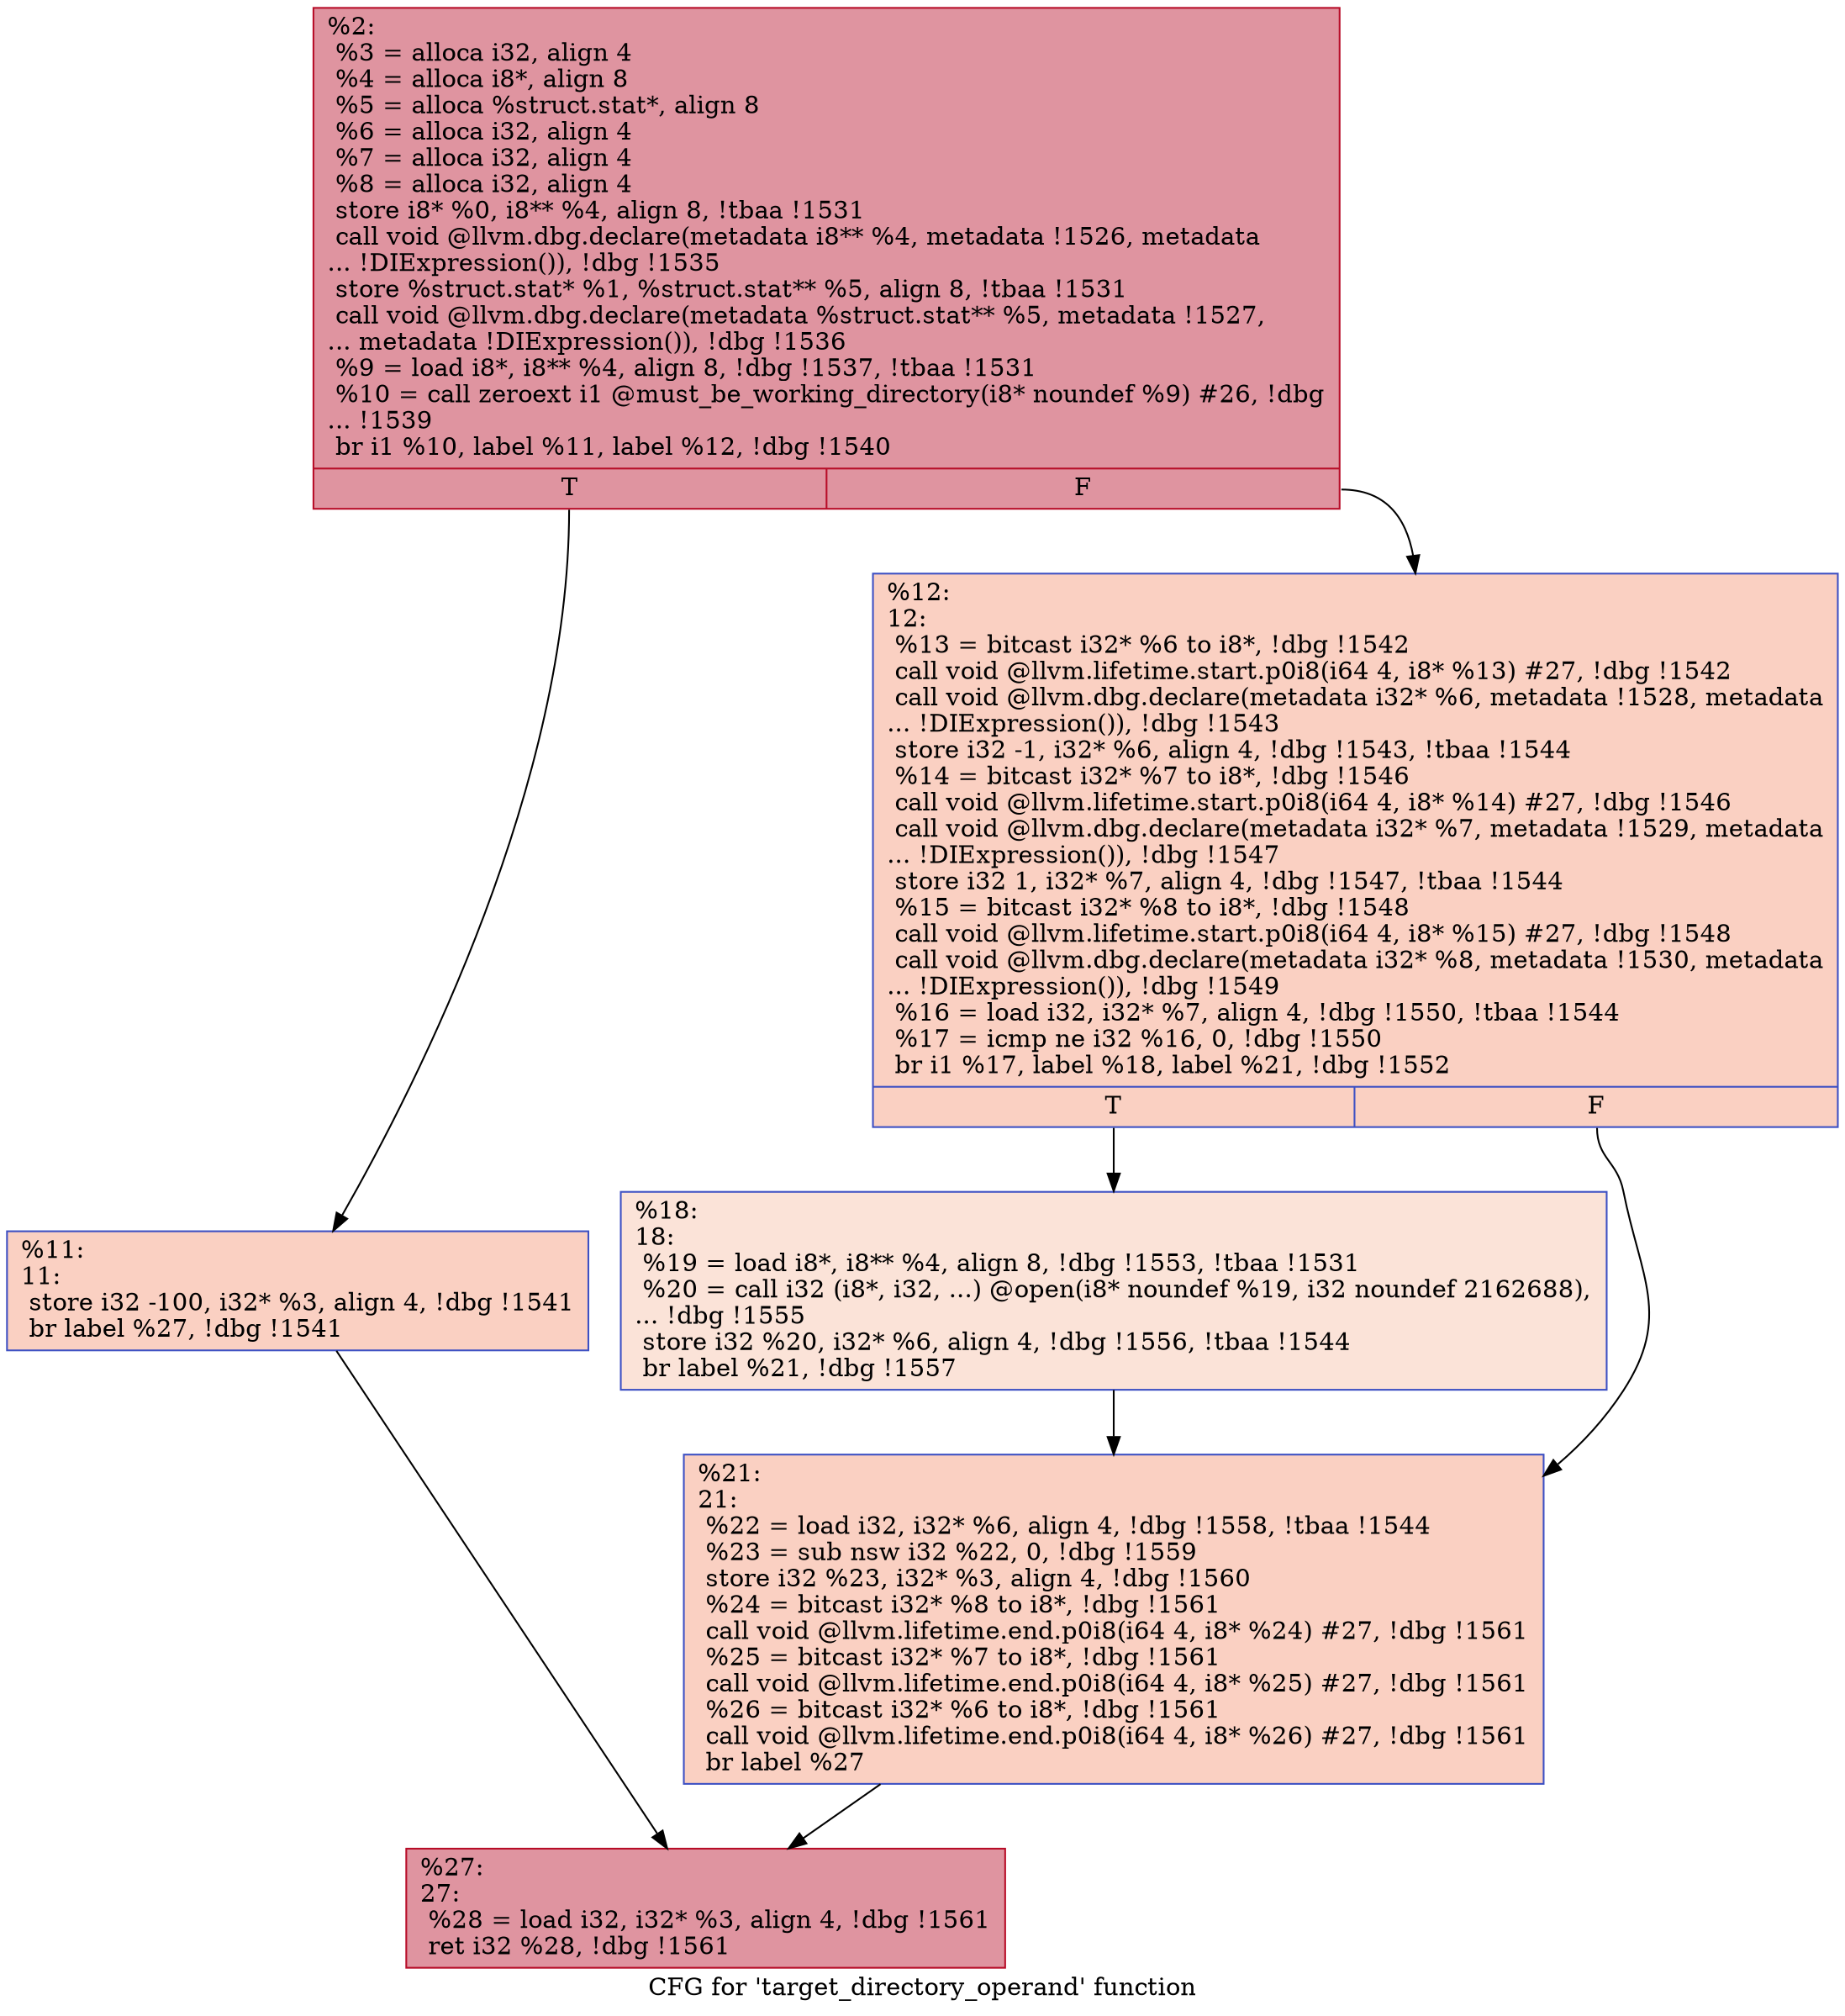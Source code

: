 digraph "CFG for 'target_directory_operand' function" {
	label="CFG for 'target_directory_operand' function";

	Node0x1639ab0 [shape=record,color="#b70d28ff", style=filled, fillcolor="#b70d2870",label="{%2:\l  %3 = alloca i32, align 4\l  %4 = alloca i8*, align 8\l  %5 = alloca %struct.stat*, align 8\l  %6 = alloca i32, align 4\l  %7 = alloca i32, align 4\l  %8 = alloca i32, align 4\l  store i8* %0, i8** %4, align 8, !tbaa !1531\l  call void @llvm.dbg.declare(metadata i8** %4, metadata !1526, metadata\l... !DIExpression()), !dbg !1535\l  store %struct.stat* %1, %struct.stat** %5, align 8, !tbaa !1531\l  call void @llvm.dbg.declare(metadata %struct.stat** %5, metadata !1527,\l... metadata !DIExpression()), !dbg !1536\l  %9 = load i8*, i8** %4, align 8, !dbg !1537, !tbaa !1531\l  %10 = call zeroext i1 @must_be_working_directory(i8* noundef %9) #26, !dbg\l... !1539\l  br i1 %10, label %11, label %12, !dbg !1540\l|{<s0>T|<s1>F}}"];
	Node0x1639ab0:s0 -> Node0x163b1d0;
	Node0x1639ab0:s1 -> Node0x163b220;
	Node0x163b1d0 [shape=record,color="#3d50c3ff", style=filled, fillcolor="#f3947570",label="{%11:\l11:                                               \l  store i32 -100, i32* %3, align 4, !dbg !1541\l  br label %27, !dbg !1541\l}"];
	Node0x163b1d0 -> Node0x163b310;
	Node0x163b220 [shape=record,color="#3d50c3ff", style=filled, fillcolor="#f3947570",label="{%12:\l12:                                               \l  %13 = bitcast i32* %6 to i8*, !dbg !1542\l  call void @llvm.lifetime.start.p0i8(i64 4, i8* %13) #27, !dbg !1542\l  call void @llvm.dbg.declare(metadata i32* %6, metadata !1528, metadata\l... !DIExpression()), !dbg !1543\l  store i32 -1, i32* %6, align 4, !dbg !1543, !tbaa !1544\l  %14 = bitcast i32* %7 to i8*, !dbg !1546\l  call void @llvm.lifetime.start.p0i8(i64 4, i8* %14) #27, !dbg !1546\l  call void @llvm.dbg.declare(metadata i32* %7, metadata !1529, metadata\l... !DIExpression()), !dbg !1547\l  store i32 1, i32* %7, align 4, !dbg !1547, !tbaa !1544\l  %15 = bitcast i32* %8 to i8*, !dbg !1548\l  call void @llvm.lifetime.start.p0i8(i64 4, i8* %15) #27, !dbg !1548\l  call void @llvm.dbg.declare(metadata i32* %8, metadata !1530, metadata\l... !DIExpression()), !dbg !1549\l  %16 = load i32, i32* %7, align 4, !dbg !1550, !tbaa !1544\l  %17 = icmp ne i32 %16, 0, !dbg !1550\l  br i1 %17, label %18, label %21, !dbg !1552\l|{<s0>T|<s1>F}}"];
	Node0x163b220:s0 -> Node0x163b270;
	Node0x163b220:s1 -> Node0x163b2c0;
	Node0x163b270 [shape=record,color="#3d50c3ff", style=filled, fillcolor="#f6bfa670",label="{%18:\l18:                                               \l  %19 = load i8*, i8** %4, align 8, !dbg !1553, !tbaa !1531\l  %20 = call i32 (i8*, i32, ...) @open(i8* noundef %19, i32 noundef 2162688),\l... !dbg !1555\l  store i32 %20, i32* %6, align 4, !dbg !1556, !tbaa !1544\l  br label %21, !dbg !1557\l}"];
	Node0x163b270 -> Node0x163b2c0;
	Node0x163b2c0 [shape=record,color="#3d50c3ff", style=filled, fillcolor="#f3947570",label="{%21:\l21:                                               \l  %22 = load i32, i32* %6, align 4, !dbg !1558, !tbaa !1544\l  %23 = sub nsw i32 %22, 0, !dbg !1559\l  store i32 %23, i32* %3, align 4, !dbg !1560\l  %24 = bitcast i32* %8 to i8*, !dbg !1561\l  call void @llvm.lifetime.end.p0i8(i64 4, i8* %24) #27, !dbg !1561\l  %25 = bitcast i32* %7 to i8*, !dbg !1561\l  call void @llvm.lifetime.end.p0i8(i64 4, i8* %25) #27, !dbg !1561\l  %26 = bitcast i32* %6 to i8*, !dbg !1561\l  call void @llvm.lifetime.end.p0i8(i64 4, i8* %26) #27, !dbg !1561\l  br label %27\l}"];
	Node0x163b2c0 -> Node0x163b310;
	Node0x163b310 [shape=record,color="#b70d28ff", style=filled, fillcolor="#b70d2870",label="{%27:\l27:                                               \l  %28 = load i32, i32* %3, align 4, !dbg !1561\l  ret i32 %28, !dbg !1561\l}"];
}
